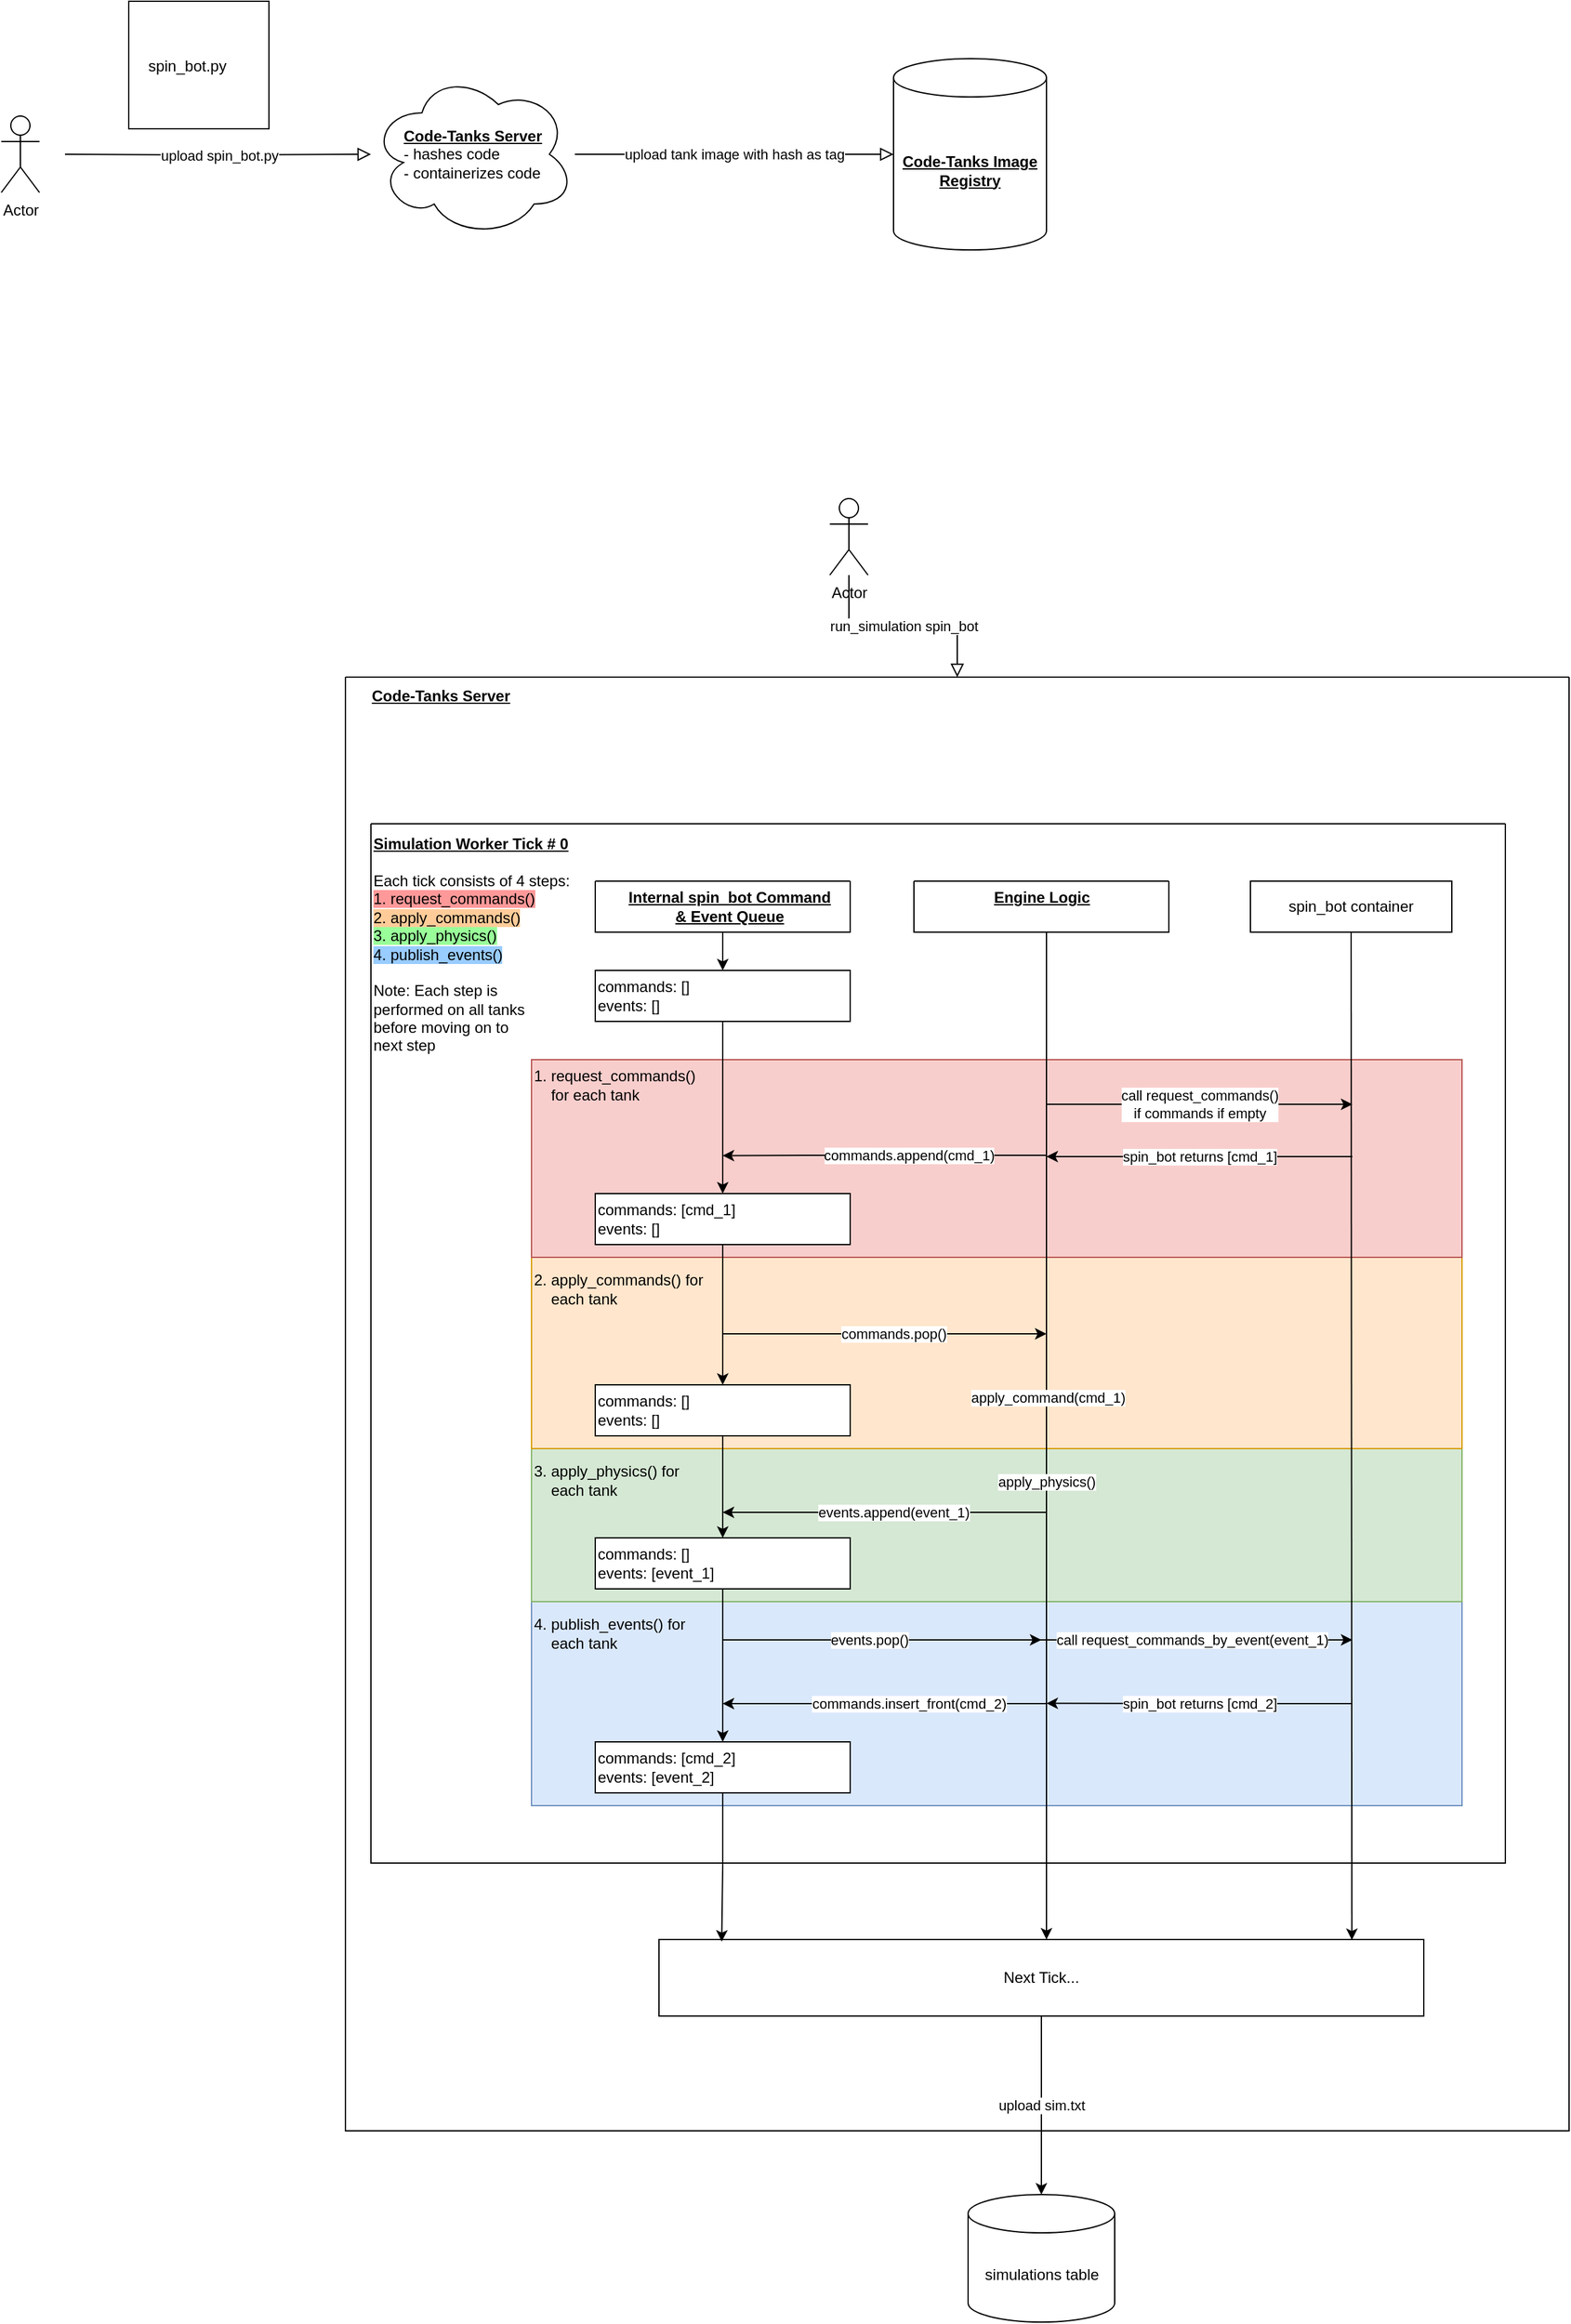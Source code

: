 <mxfile version="20.8.5" type="device"><diagram id="C5RBs43oDa-KdzZeNtuy" name="Page-1"><mxGraphModel dx="1468" dy="834" grid="1" gridSize="10" guides="1" tooltips="1" connect="1" arrows="1" fold="1" page="1" pageScale="1" pageWidth="827" pageHeight="1169" math="0" shadow="0"><root><mxCell id="WIyWlLk6GJQsqaUBKTNV-0"/><mxCell id="WIyWlLk6GJQsqaUBKTNV-1" parent="WIyWlLk6GJQsqaUBKTNV-0"/><mxCell id="WIyWlLk6GJQsqaUBKTNV-2" value="&lt;div&gt;upload spin_bot.py&lt;/div&gt;" style="rounded=0;html=1;jettySize=auto;orthogonalLoop=1;fontSize=11;endArrow=block;endFill=0;endSize=8;strokeWidth=1;shadow=0;labelBackgroundColor=default;edgeStyle=orthogonalEdgeStyle;" parent="WIyWlLk6GJQsqaUBKTNV-1" target="QSrsRtYvc1uggj7Dsr5B-5" edge="1"><mxGeometry relative="1" as="geometry"><mxPoint x="70" y="190" as="sourcePoint"/><mxPoint x="250" y="190" as="targetPoint"/></mxGeometry></mxCell><mxCell id="QSrsRtYvc1uggj7Dsr5B-0" value="Actor" style="shape=umlActor;verticalLabelPosition=bottom;verticalAlign=top;html=1;outlineConnect=0;" parent="WIyWlLk6GJQsqaUBKTNV-1" vertex="1"><mxGeometry x="20" y="160" width="30" height="60" as="geometry"/></mxCell><mxCell id="QSrsRtYvc1uggj7Dsr5B-2" value="&lt;p style=&quot;line-height: 0%;&quot;&gt;&amp;nbsp;&amp;nbsp;&amp;nbsp; spin_bot.py&lt;/p&gt;" style="rounded=0;whiteSpace=wrap;html=1;align=left;horizontal=1;" parent="WIyWlLk6GJQsqaUBKTNV-1" vertex="1"><mxGeometry x="120" y="70" width="110" height="100" as="geometry"/></mxCell><mxCell id="QSrsRtYvc1uggj7Dsr5B-5" value="&lt;div&gt;&lt;u&gt;&lt;b&gt;Code-Tanks Server&lt;/b&gt;&lt;/u&gt;&lt;/div&gt;&lt;div align=&quot;left&quot;&gt;- hashes code&lt;/div&gt;&lt;div align=&quot;left&quot;&gt;- containerizes code&lt;br&gt;&lt;/div&gt;" style="ellipse;shape=cloud;whiteSpace=wrap;html=1;" parent="WIyWlLk6GJQsqaUBKTNV-1" vertex="1"><mxGeometry x="310" y="125" width="160" height="130" as="geometry"/></mxCell><mxCell id="QSrsRtYvc1uggj7Dsr5B-6" value="&lt;div&gt;upload tank image with hash as tag&lt;br&gt;&lt;/div&gt;" style="rounded=0;html=1;jettySize=auto;orthogonalLoop=1;fontSize=11;endArrow=block;endFill=0;endSize=8;strokeWidth=1;shadow=0;labelBackgroundColor=default;edgeStyle=orthogonalEdgeStyle;" parent="WIyWlLk6GJQsqaUBKTNV-1" source="QSrsRtYvc1uggj7Dsr5B-5" target="QSrsRtYvc1uggj7Dsr5B-7" edge="1"><mxGeometry relative="1" as="geometry"><mxPoint x="80" y="200" as="sourcePoint"/><mxPoint x="710" y="190" as="targetPoint"/></mxGeometry></mxCell><mxCell id="QSrsRtYvc1uggj7Dsr5B-7" value="&lt;u&gt;&lt;b&gt;Code-Tanks Image Registry&lt;/b&gt;&lt;/u&gt;" style="shape=cylinder3;whiteSpace=wrap;html=1;boundedLbl=1;backgroundOutline=1;size=15;" parent="WIyWlLk6GJQsqaUBKTNV-1" vertex="1"><mxGeometry x="720" y="115" width="120" height="150" as="geometry"/></mxCell><mxCell id="QSrsRtYvc1uggj7Dsr5B-8" value="Actor" style="shape=umlActor;verticalLabelPosition=bottom;verticalAlign=top;html=1;outlineConnect=0;" parent="WIyWlLk6GJQsqaUBKTNV-1" vertex="1"><mxGeometry x="670" y="460" width="30" height="60" as="geometry"/></mxCell><mxCell id="QSrsRtYvc1uggj7Dsr5B-9" value="&lt;div&gt;run_simulation spin_bot&lt;/div&gt;" style="rounded=0;html=1;jettySize=auto;orthogonalLoop=1;fontSize=11;endArrow=block;endFill=0;endSize=8;strokeWidth=1;shadow=0;labelBackgroundColor=default;edgeStyle=orthogonalEdgeStyle;" parent="WIyWlLk6GJQsqaUBKTNV-1" source="QSrsRtYvc1uggj7Dsr5B-8" target="QSrsRtYvc1uggj7Dsr5B-12" edge="1"><mxGeometry relative="1" as="geometry"><mxPoint x="70" y="720" as="sourcePoint"/><mxPoint x="310" y="450" as="targetPoint"/></mxGeometry></mxCell><mxCell id="QSrsRtYvc1uggj7Dsr5B-85" value="upload sim.txt" style="edgeStyle=orthogonalEdgeStyle;rounded=0;orthogonalLoop=1;jettySize=auto;html=1;shadow=0;labelBackgroundColor=default;" parent="WIyWlLk6GJQsqaUBKTNV-1" source="QSrsRtYvc1uggj7Dsr5B-80" target="QSrsRtYvc1uggj7Dsr5B-87" edge="1"><mxGeometry relative="1" as="geometry"><mxPoint x="685" y="1860" as="targetPoint"/><mxPoint as="offset"/></mxGeometry></mxCell><mxCell id="QSrsRtYvc1uggj7Dsr5B-12" value="" style="swimlane;startSize=0;labelBackgroundColor=default;fillColor=default;rounded=0;" parent="WIyWlLk6GJQsqaUBKTNV-1" vertex="1"><mxGeometry x="290" y="600" width="960" height="1140" as="geometry"/></mxCell><mxCell id="QSrsRtYvc1uggj7Dsr5B-16" value="" style="swimlane;startSize=0;rounded=0;labelBackgroundColor=default;fillColor=default;" parent="QSrsRtYvc1uggj7Dsr5B-12" vertex="1"><mxGeometry x="20" y="115" width="890" height="815" as="geometry"/></mxCell><mxCell id="QzOetKMmNFhdfsAEQWLF-6" value="" style="rounded=0;whiteSpace=wrap;html=1;labelBackgroundColor=#99CCFF;fillColor=#dae8fc;strokeColor=#6c8ebf;" vertex="1" parent="QSrsRtYvc1uggj7Dsr5B-16"><mxGeometry x="126" y="610" width="730" height="160" as="geometry"/></mxCell><mxCell id="QzOetKMmNFhdfsAEQWLF-5" value="" style="rounded=0;whiteSpace=wrap;html=1;labelBackgroundColor=#99CCFF;fillColor=#d5e8d4;strokeColor=#82b366;" vertex="1" parent="QSrsRtYvc1uggj7Dsr5B-16"><mxGeometry x="126" y="490" width="730" height="120" as="geometry"/></mxCell><mxCell id="QzOetKMmNFhdfsAEQWLF-1" value="" style="rounded=0;whiteSpace=wrap;html=1;labelBackgroundColor=#99CCFF;fillColor=#ffe6cc;strokeColor=#d79b00;" vertex="1" parent="QSrsRtYvc1uggj7Dsr5B-16"><mxGeometry x="126" y="340" width="730" height="150" as="geometry"/></mxCell><mxCell id="QzOetKMmNFhdfsAEQWLF-0" value="" style="rounded=0;whiteSpace=wrap;html=1;labelBackgroundColor=#99CCFF;fillColor=#f8cecc;strokeColor=#b85450;" vertex="1" parent="QSrsRtYvc1uggj7Dsr5B-16"><mxGeometry x="126" y="185" width="730" height="155" as="geometry"/></mxCell><mxCell id="QSrsRtYvc1uggj7Dsr5B-13" value="&lt;b style=&quot;text-decoration-line: underline;&quot;&gt;Simulation Worker Tick # 0&lt;/b&gt;&lt;br&gt;&lt;br&gt;Each tick consists of 4 steps:&lt;br&gt;&lt;span style=&quot;background-color: rgb(255, 153, 153);&quot;&gt;1. request_commands()&lt;br&gt;&lt;/span&gt;&lt;span style=&quot;background-color: rgb(255, 204, 153);&quot;&gt;2. apply_commands()&lt;br&gt;&lt;/span&gt;&lt;span style=&quot;background-color: rgb(153, 255, 153);&quot;&gt;3. apply_physics()&lt;/span&gt;&lt;br&gt;&lt;span style=&quot;background-color: rgb(153, 204, 255);&quot;&gt;4. publish_events()&lt;/span&gt;&lt;br&gt;&lt;span style=&quot;background-color: rgb(255, 255, 255);&quot;&gt;&lt;br&gt;&lt;/span&gt;Note: Each step is &lt;br&gt;performed on all tanks &lt;br&gt;before moving on to &lt;br&gt;next step&lt;br&gt;" style="text;html=1;align=left;verticalAlign=middle;resizable=0;points=[];autosize=1;strokeColor=none;fillColor=none;" parent="QSrsRtYvc1uggj7Dsr5B-16" vertex="1"><mxGeometry width="180" height="190" as="geometry"/></mxCell><mxCell id="QSrsRtYvc1uggj7Dsr5B-28" value="" style="swimlane;startSize=0;rounded=0;labelBackgroundColor=default;fillColor=default;" parent="QSrsRtYvc1uggj7Dsr5B-16" vertex="1"><mxGeometry x="176" y="45" width="200" height="40" as="geometry"/></mxCell><mxCell id="QSrsRtYvc1uggj7Dsr5B-25" value="&lt;div&gt;&lt;u&gt;&lt;b&gt;Internal spin_bot Command &lt;br&gt;&lt;/b&gt;&lt;/u&gt;&lt;/div&gt;&lt;div&gt;&lt;u&gt;&lt;b&gt;&amp;amp; Event Queue&lt;/b&gt;&lt;/u&gt;&lt;/div&gt;" style="text;html=1;align=center;verticalAlign=middle;resizable=0;points=[];autosize=1;strokeColor=none;fillColor=none;" parent="QSrsRtYvc1uggj7Dsr5B-28" vertex="1"><mxGeometry x="15" width="180" height="40" as="geometry"/></mxCell><mxCell id="QSrsRtYvc1uggj7Dsr5B-21" value="" style="swimlane;startSize=0;rounded=0;labelBackgroundColor=default;fillColor=default;" parent="QSrsRtYvc1uggj7Dsr5B-16" vertex="1"><mxGeometry x="426" y="45" width="200" height="40" as="geometry"/></mxCell><mxCell id="QSrsRtYvc1uggj7Dsr5B-22" value="&lt;div align=&quot;left&quot;&gt;&lt;u&gt;&lt;b&gt;Engine Logic&lt;/b&gt;&lt;/u&gt;&lt;/div&gt;&lt;div align=&quot;left&quot;&gt;&lt;u&gt;&lt;b&gt;&lt;br&gt;&lt;/b&gt;&lt;/u&gt;&lt;/div&gt;" style="text;html=1;align=center;verticalAlign=middle;resizable=0;points=[];autosize=1;strokeColor=none;fillColor=none;" parent="QSrsRtYvc1uggj7Dsr5B-21" vertex="1"><mxGeometry x="50" width="100" height="40" as="geometry"/></mxCell><mxCell id="QSrsRtYvc1uggj7Dsr5B-33" value="" style="edgeStyle=orthogonalEdgeStyle;rounded=0;orthogonalLoop=1;jettySize=auto;html=1;shadow=0;labelBackgroundColor=default;exitX=0.5;exitY=1;exitDx=0;exitDy=0;" parent="QSrsRtYvc1uggj7Dsr5B-16" source="QSrsRtYvc1uggj7Dsr5B-28" target="QSrsRtYvc1uggj7Dsr5B-32" edge="1"><mxGeometry relative="1" as="geometry"/></mxCell><mxCell id="QSrsRtYvc1uggj7Dsr5B-41" value="" style="edgeStyle=orthogonalEdgeStyle;rounded=0;orthogonalLoop=1;jettySize=auto;html=1;shadow=0;labelBackgroundColor=default;" parent="QSrsRtYvc1uggj7Dsr5B-16" source="QSrsRtYvc1uggj7Dsr5B-32" target="QSrsRtYvc1uggj7Dsr5B-40" edge="1"><mxGeometry relative="1" as="geometry"><mxPoint x="221" y="215" as="sourcePoint"/></mxGeometry></mxCell><mxCell id="QSrsRtYvc1uggj7Dsr5B-32" value="&lt;div align=&quot;left&quot;&gt;commands: []&lt;/div&gt;&lt;div align=&quot;left&quot;&gt;events: []&lt;br&gt;&lt;/div&gt;" style="whiteSpace=wrap;html=1;rounded=0;labelBackgroundColor=default;fillColor=default;align=left;" parent="QSrsRtYvc1uggj7Dsr5B-16" vertex="1"><mxGeometry x="176" y="115" width="200" height="40" as="geometry"/></mxCell><mxCell id="QSrsRtYvc1uggj7Dsr5B-51" value="" style="edgeStyle=orthogonalEdgeStyle;rounded=0;orthogonalLoop=1;jettySize=auto;html=1;shadow=0;labelBackgroundColor=default;" parent="QSrsRtYvc1uggj7Dsr5B-16" source="QSrsRtYvc1uggj7Dsr5B-40" target="QSrsRtYvc1uggj7Dsr5B-50" edge="1"><mxGeometry relative="1" as="geometry"/></mxCell><mxCell id="QSrsRtYvc1uggj7Dsr5B-40" value="&lt;div align=&quot;left&quot;&gt;commands: [cmd_1]&lt;/div&gt;&lt;div align=&quot;left&quot;&gt;events: []&lt;br&gt;&lt;/div&gt;" style="whiteSpace=wrap;html=1;rounded=0;labelBackgroundColor=default;fillColor=default;align=left;" parent="QSrsRtYvc1uggj7Dsr5B-16" vertex="1"><mxGeometry x="176" y="290" width="200" height="40" as="geometry"/></mxCell><mxCell id="QSrsRtYvc1uggj7Dsr5B-55" style="edgeStyle=orthogonalEdgeStyle;rounded=0;orthogonalLoop=1;jettySize=auto;html=1;entryX=0.5;entryY=0;entryDx=0;entryDy=0;shadow=0;labelBackgroundColor=default;" parent="QSrsRtYvc1uggj7Dsr5B-16" source="QSrsRtYvc1uggj7Dsr5B-50" target="QSrsRtYvc1uggj7Dsr5B-54" edge="1"><mxGeometry relative="1" as="geometry"/></mxCell><mxCell id="QSrsRtYvc1uggj7Dsr5B-50" value="&lt;div&gt;commands: []&lt;/div&gt;&lt;div&gt;events: []&lt;br&gt;&lt;/div&gt;" style="whiteSpace=wrap;html=1;align=left;rounded=0;labelBackgroundColor=default;" parent="QSrsRtYvc1uggj7Dsr5B-16" vertex="1"><mxGeometry x="176" y="440" width="200" height="40" as="geometry"/></mxCell><mxCell id="QSrsRtYvc1uggj7Dsr5B-65" style="edgeStyle=orthogonalEdgeStyle;rounded=0;orthogonalLoop=1;jettySize=auto;html=1;shadow=0;labelBackgroundColor=default;entryX=0.5;entryY=0;entryDx=0;entryDy=0;" parent="QSrsRtYvc1uggj7Dsr5B-16" source="QSrsRtYvc1uggj7Dsr5B-54" target="QSrsRtYvc1uggj7Dsr5B-64" edge="1"><mxGeometry relative="1" as="geometry"><mxPoint x="276" y="720" as="targetPoint"/></mxGeometry></mxCell><mxCell id="QSrsRtYvc1uggj7Dsr5B-54" value="&lt;div&gt;commands: []&lt;/div&gt;&lt;div&gt;events: [event_1]&lt;br&gt;&lt;/div&gt;" style="whiteSpace=wrap;html=1;align=left;rounded=0;labelBackgroundColor=default;" parent="QSrsRtYvc1uggj7Dsr5B-16" vertex="1"><mxGeometry x="176" y="560" width="200" height="40" as="geometry"/></mxCell><mxCell id="QSrsRtYvc1uggj7Dsr5B-56" value="" style="endArrow=classic;html=1;rounded=0;shadow=0;labelBackgroundColor=default;edgeStyle=orthogonalEdgeStyle;" parent="QSrsRtYvc1uggj7Dsr5B-16" edge="1"><mxGeometry width="50" height="50" relative="1" as="geometry"><mxPoint x="530" y="540" as="sourcePoint"/><mxPoint x="276" y="540" as="targetPoint"/><Array as="points"><mxPoint x="526" y="540"/><mxPoint x="276" y="540"/></Array></mxGeometry></mxCell><mxCell id="QSrsRtYvc1uggj7Dsr5B-57" value="&lt;div&gt;events.append(event_1)&lt;/div&gt;" style="edgeLabel;html=1;align=center;verticalAlign=middle;resizable=0;points=[];" parent="QSrsRtYvc1uggj7Dsr5B-56" vertex="1" connectable="0"><mxGeometry x="0.154" y="-2" relative="1" as="geometry"><mxPoint x="26" y="2" as="offset"/></mxGeometry></mxCell><mxCell id="QSrsRtYvc1uggj7Dsr5B-62" value="" style="endArrow=classic;html=1;rounded=0;shadow=0;labelBackgroundColor=default;edgeStyle=orthogonalEdgeStyle;" parent="QSrsRtYvc1uggj7Dsr5B-16" edge="1"><mxGeometry width="50" height="50" relative="1" as="geometry"><mxPoint x="530" y="690" as="sourcePoint"/><mxPoint x="276" y="690" as="targetPoint"/><Array as="points"><mxPoint x="526" y="690"/><mxPoint x="276" y="690"/></Array></mxGeometry></mxCell><mxCell id="QSrsRtYvc1uggj7Dsr5B-63" value="&lt;div&gt;commands.insert_front(cmd_2)&lt;/div&gt;" style="edgeLabel;html=1;align=center;verticalAlign=middle;resizable=0;points=[];" parent="QSrsRtYvc1uggj7Dsr5B-62" vertex="1" connectable="0"><mxGeometry x="0.154" y="-2" relative="1" as="geometry"><mxPoint x="38" y="2" as="offset"/></mxGeometry></mxCell><mxCell id="QSrsRtYvc1uggj7Dsr5B-64" value="&lt;div&gt;commands: [cmd_2]&lt;/div&gt;&lt;div&gt;events: [event_2]&lt;br&gt;&lt;/div&gt;" style="whiteSpace=wrap;html=1;align=left;rounded=0;labelBackgroundColor=default;" parent="QSrsRtYvc1uggj7Dsr5B-16" vertex="1"><mxGeometry x="176" y="720" width="200" height="40" as="geometry"/></mxCell><mxCell id="QSrsRtYvc1uggj7Dsr5B-74" value="" style="endArrow=classic;html=1;rounded=0;shadow=0;labelBackgroundColor=default;edgeStyle=orthogonalEdgeStyle;" parent="QSrsRtYvc1uggj7Dsr5B-16" edge="1"><mxGeometry width="50" height="50" relative="1" as="geometry"><mxPoint x="276" y="600" as="sourcePoint"/><mxPoint x="526" y="640" as="targetPoint"/><Array as="points"><mxPoint x="276" y="640"/><mxPoint x="526" y="640"/></Array></mxGeometry></mxCell><mxCell id="QSrsRtYvc1uggj7Dsr5B-75" value="&lt;div&gt;events.pop()&lt;/div&gt;" style="edgeLabel;html=1;align=center;verticalAlign=middle;resizable=0;points=[];" parent="QSrsRtYvc1uggj7Dsr5B-74" vertex="1" connectable="0"><mxGeometry x="0.014" relative="1" as="geometry"><mxPoint x="8" as="offset"/></mxGeometry></mxCell><mxCell id="QzOetKMmNFhdfsAEQWLF-8" value="1. request_commands()&amp;nbsp; &amp;nbsp; &amp;nbsp; &amp;nbsp; for each tank" style="text;html=1;strokeColor=none;fillColor=none;align=left;verticalAlign=middle;whiteSpace=wrap;rounded=0;labelBackgroundColor=none;" vertex="1" parent="QSrsRtYvc1uggj7Dsr5B-16"><mxGeometry x="126" y="190" width="140" height="30" as="geometry"/></mxCell><mxCell id="QzOetKMmNFhdfsAEQWLF-9" value="2. apply_commands() for&amp;nbsp; &amp;nbsp; &amp;nbsp; each tank" style="text;html=1;strokeColor=none;fillColor=none;align=left;verticalAlign=middle;whiteSpace=wrap;rounded=0;labelBackgroundColor=none;" vertex="1" parent="QSrsRtYvc1uggj7Dsr5B-16"><mxGeometry x="126" y="350" width="140" height="30" as="geometry"/></mxCell><mxCell id="QzOetKMmNFhdfsAEQWLF-10" value="3. apply_physics() for&amp;nbsp; &amp;nbsp; &amp;nbsp; &amp;nbsp; &amp;nbsp; &amp;nbsp; each tank" style="text;html=1;strokeColor=none;fillColor=none;align=left;verticalAlign=middle;whiteSpace=wrap;rounded=0;labelBackgroundColor=none;" vertex="1" parent="QSrsRtYvc1uggj7Dsr5B-16"><mxGeometry x="126" y="500" width="140" height="30" as="geometry"/></mxCell><mxCell id="QzOetKMmNFhdfsAEQWLF-11" value="4. publish_events() for&amp;nbsp; &amp;nbsp; &amp;nbsp; &amp;nbsp; &amp;nbsp; each tank" style="text;html=1;strokeColor=none;fillColor=none;align=left;verticalAlign=middle;whiteSpace=wrap;rounded=0;labelBackgroundColor=none;" vertex="1" parent="QSrsRtYvc1uggj7Dsr5B-16"><mxGeometry x="126" y="620" width="140" height="30" as="geometry"/></mxCell><mxCell id="QSrsRtYvc1uggj7Dsr5B-36" value="call request_commands()&lt;br&gt;if commands if empty" style="endArrow=classic;html=1;rounded=0;shadow=0;labelBackgroundColor=default;" parent="QSrsRtYvc1uggj7Dsr5B-16" edge="1"><mxGeometry width="50" height="50" relative="1" as="geometry"><mxPoint x="530" y="220" as="sourcePoint"/><mxPoint x="770" y="220" as="targetPoint"/><Array as="points"><mxPoint x="606" y="220"/></Array></mxGeometry></mxCell><mxCell id="QSrsRtYvc1uggj7Dsr5B-42" value="" style="endArrow=classic;html=1;rounded=0;shadow=0;labelBackgroundColor=default;edgeStyle=orthogonalEdgeStyle;" parent="QSrsRtYvc1uggj7Dsr5B-16" edge="1"><mxGeometry width="50" height="50" relative="1" as="geometry"><mxPoint x="530" y="260" as="sourcePoint"/><mxPoint x="276" y="260.23" as="targetPoint"/><Array as="points"><mxPoint x="340" y="260"/><mxPoint x="340" y="260"/></Array></mxGeometry></mxCell><mxCell id="QSrsRtYvc1uggj7Dsr5B-43" value="commands.append(cmd_1)" style="edgeLabel;html=1;align=center;verticalAlign=middle;resizable=0;points=[];" parent="QSrsRtYvc1uggj7Dsr5B-42" vertex="1" connectable="0"><mxGeometry x="0.154" y="-2" relative="1" as="geometry"><mxPoint x="38" y="2" as="offset"/></mxGeometry></mxCell><mxCell id="QSrsRtYvc1uggj7Dsr5B-39" value="spin_bot&amp;nbsp;returns [cmd_1]" style="endArrow=classic;html=1;rounded=0;shadow=0;labelBackgroundColor=default;" parent="QSrsRtYvc1uggj7Dsr5B-16" edge="1"><mxGeometry x="0.003" width="50" height="50" relative="1" as="geometry"><mxPoint x="770" y="261" as="sourcePoint"/><mxPoint x="530" y="261" as="targetPoint"/><Array as="points"/><mxPoint as="offset"/></mxGeometry></mxCell><mxCell id="QzOetKMmNFhdfsAEQWLF-16" value="spin_bot container" style="rounded=0;whiteSpace=wrap;html=1;labelBackgroundColor=default;fillColor=default;" vertex="1" parent="QSrsRtYvc1uggj7Dsr5B-16"><mxGeometry x="690" y="45" width="158" height="40" as="geometry"/></mxCell><mxCell id="QSrsRtYvc1uggj7Dsr5B-59" value="" style="endArrow=classic;html=1;rounded=0;shadow=0;labelBackgroundColor=default;" parent="QSrsRtYvc1uggj7Dsr5B-16" edge="1"><mxGeometry width="50" height="50" relative="1" as="geometry"><mxPoint x="520" y="640" as="sourcePoint"/><mxPoint x="770" y="640" as="targetPoint"/></mxGeometry></mxCell><mxCell id="QSrsRtYvc1uggj7Dsr5B-60" value="&lt;div align=&quot;left&quot;&gt;call request_commands_by_event(event_1)&lt;/div&gt;" style="edgeLabel;html=1;align=left;verticalAlign=middle;resizable=0;points=[];" parent="QSrsRtYvc1uggj7Dsr5B-59" vertex="1" connectable="0"><mxGeometry x="0.111" y="1" relative="1" as="geometry"><mxPoint x="-123" y="1" as="offset"/></mxGeometry></mxCell><mxCell id="QzOetKMmNFhdfsAEQWLF-22" value="spin_bot&amp;nbsp;returns [cmd_2]" style="endArrow=classic;html=1;rounded=0;shadow=0;labelBackgroundColor=default;" edge="1" parent="QSrsRtYvc1uggj7Dsr5B-16"><mxGeometry x="0.003" width="50" height="50" relative="1" as="geometry"><mxPoint x="770" y="690" as="sourcePoint"/><mxPoint x="530" y="689.77" as="targetPoint"/><Array as="points"/><mxPoint as="offset"/></mxGeometry></mxCell><mxCell id="QSrsRtYvc1uggj7Dsr5B-17" value="&lt;u&gt;&lt;b&gt;Code-Tanks Server&lt;/b&gt;&lt;/u&gt;" style="text;html=1;strokeColor=none;fillColor=none;align=center;verticalAlign=middle;whiteSpace=wrap;rounded=0;labelBackgroundColor=default;" parent="QSrsRtYvc1uggj7Dsr5B-12" vertex="1"><mxGeometry x="10" width="130" height="30" as="geometry"/></mxCell><mxCell id="QSrsRtYvc1uggj7Dsr5B-80" value="Next Tick..." style="rounded=0;whiteSpace=wrap;html=1;labelBackgroundColor=default;fillColor=default;" parent="QSrsRtYvc1uggj7Dsr5B-12" vertex="1"><mxGeometry x="246" y="990" width="600" height="60" as="geometry"/></mxCell><mxCell id="QSrsRtYvc1uggj7Dsr5B-35" value="&lt;div&gt;&lt;br&gt;&lt;/div&gt;&lt;div&gt;&lt;br&gt;&lt;/div&gt;" style="edgeStyle=orthogonalEdgeStyle;rounded=0;orthogonalLoop=1;jettySize=auto;html=1;shadow=0;labelBackgroundColor=default;" parent="QSrsRtYvc1uggj7Dsr5B-12" edge="1" target="QSrsRtYvc1uggj7Dsr5B-80"><mxGeometry x="0.406" y="-20" relative="1" as="geometry"><mxPoint x="550" y="1050" as="targetPoint"/><Array as="points"><mxPoint x="550" y="830"/><mxPoint x="550" y="830"/></Array><mxPoint as="offset"/><mxPoint x="550" y="200" as="sourcePoint"/></mxGeometry></mxCell><mxCell id="QzOetKMmNFhdfsAEQWLF-12" value="apply_physics()" style="edgeLabel;html=1;align=center;verticalAlign=middle;resizable=0;points=[];" vertex="1" connectable="0" parent="QSrsRtYvc1uggj7Dsr5B-35"><mxGeometry x="0.115" y="1" relative="1" as="geometry"><mxPoint x="-1" y="-10" as="offset"/></mxGeometry></mxCell><mxCell id="QSrsRtYvc1uggj7Dsr5B-79" value="" style="edgeStyle=orthogonalEdgeStyle;rounded=0;orthogonalLoop=1;jettySize=auto;html=1;shadow=0;labelBackgroundColor=default;exitX=0.5;exitY=1;exitDx=0;exitDy=0;entryX=0.082;entryY=0.027;entryDx=0;entryDy=0;entryPerimeter=0;" parent="QSrsRtYvc1uggj7Dsr5B-12" source="QSrsRtYvc1uggj7Dsr5B-64" edge="1" target="QSrsRtYvc1uggj7Dsr5B-80"><mxGeometry relative="1" as="geometry"><mxPoint x="300" y="955" as="targetPoint"/><mxPoint x="300" y="1015" as="sourcePoint"/></mxGeometry></mxCell><mxCell id="QzOetKMmNFhdfsAEQWLF-18" style="edgeStyle=none;rounded=0;orthogonalLoop=1;jettySize=auto;html=1;entryX=0.906;entryY=0.006;entryDx=0;entryDy=0;entryPerimeter=0;exitX=0.5;exitY=1;exitDx=0;exitDy=0;" edge="1" parent="QSrsRtYvc1uggj7Dsr5B-12" source="QzOetKMmNFhdfsAEQWLF-16" target="QSrsRtYvc1uggj7Dsr5B-80"><mxGeometry relative="1" as="geometry"><mxPoint x="792" y="230" as="sourcePoint"/></mxGeometry></mxCell><mxCell id="QSrsRtYvc1uggj7Dsr5B-19" style="edgeStyle=orthogonalEdgeStyle;rounded=0;orthogonalLoop=1;jettySize=auto;html=1;exitX=0.5;exitY=1;exitDx=0;exitDy=0;shadow=0;labelBackgroundColor=default;" parent="WIyWlLk6GJQsqaUBKTNV-1" source="QSrsRtYvc1uggj7Dsr5B-12" target="QSrsRtYvc1uggj7Dsr5B-12" edge="1"><mxGeometry relative="1" as="geometry"/></mxCell><mxCell id="QSrsRtYvc1uggj7Dsr5B-52" value="" style="endArrow=classic;html=1;rounded=0;shadow=0;labelBackgroundColor=default;exitX=0.5;exitY=1;exitDx=0;exitDy=0;edgeStyle=orthogonalEdgeStyle;" parent="WIyWlLk6GJQsqaUBKTNV-1" source="QSrsRtYvc1uggj7Dsr5B-40" edge="1"><mxGeometry width="50" height="50" relative="1" as="geometry"><mxPoint x="606" y="1070" as="sourcePoint"/><mxPoint x="840" y="1115" as="targetPoint"/><Array as="points"><mxPoint x="586" y="1115"/></Array></mxGeometry></mxCell><mxCell id="QSrsRtYvc1uggj7Dsr5B-53" value="commands.pop()" style="edgeLabel;html=1;align=center;verticalAlign=middle;resizable=0;points=[];" parent="QSrsRtYvc1uggj7Dsr5B-52" vertex="1" connectable="0"><mxGeometry x="0.014" relative="1" as="geometry"><mxPoint x="39" as="offset"/></mxGeometry></mxCell><mxCell id="QzOetKMmNFhdfsAEQWLF-13" value="apply_command(cmd_1)" style="edgeLabel;html=1;align=center;verticalAlign=middle;resizable=0;points=[];" vertex="1" connectable="0" parent="QSrsRtYvc1uggj7Dsr5B-52"><mxGeometry x="0.984" y="-1" relative="1" as="geometry"><mxPoint x="3" y="49" as="offset"/></mxGeometry></mxCell><mxCell id="QSrsRtYvc1uggj7Dsr5B-87" value="simulations table" style="shape=cylinder3;whiteSpace=wrap;html=1;boundedLbl=1;backgroundOutline=1;size=15;rounded=0;labelBackgroundColor=default;fillColor=default;" parent="WIyWlLk6GJQsqaUBKTNV-1" vertex="1"><mxGeometry x="778.5" y="1790" width="115" height="100" as="geometry"/></mxCell></root></mxGraphModel></diagram></mxfile>